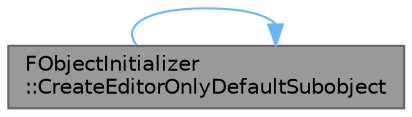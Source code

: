 digraph "FObjectInitializer::CreateEditorOnlyDefaultSubobject"
{
 // INTERACTIVE_SVG=YES
 // LATEX_PDF_SIZE
  bgcolor="transparent";
  edge [fontname=Helvetica,fontsize=10,labelfontname=Helvetica,labelfontsize=10];
  node [fontname=Helvetica,fontsize=10,shape=box,height=0.2,width=0.4];
  rankdir="RL";
  Node1 [id="Node000001",label="FObjectInitializer\l::CreateEditorOnlyDefaultSubobject",height=0.2,width=0.4,color="gray40", fillcolor="grey60", style="filled", fontcolor="black",tooltip="Create a component or subobject only to be used with the editor."];
  Node1 -> Node1 [id="edge1_Node000001_Node000001",dir="back",color="steelblue1",style="solid",tooltip=" "];
}
